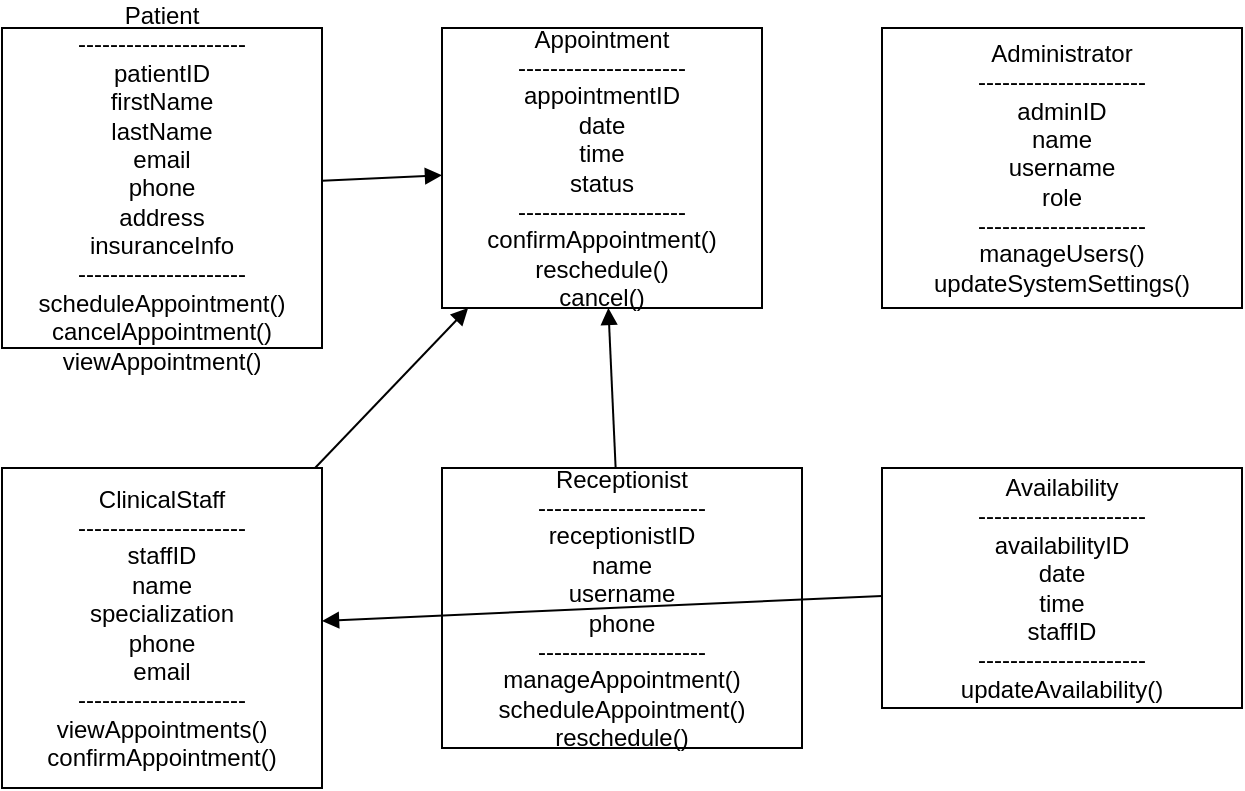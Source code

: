 <mxfile>
  <diagram name="FCS Appointment Scheduling Program" id="class-diagram">
    <mxGraphModel dx="800" dy="600" grid="1" gridSize="10" guides="1">
      <root>
        <mxCell id="0" />
        <mxCell id="1" parent="0" />

        <!-- Patient Class -->
        <mxCell id="Patient" value="Patient&#10;---------------------&#10;patientID&#10;firstName&#10;lastName&#10;email&#10;phone&#10;address&#10;insuranceInfo&#10;---------------------&#10;scheduleAppointment()&#10;cancelAppointment()&#10;viewAppointment()" 
          style="rounded=0;whiteSpace=wrap;html=1;" vertex="1" parent="1">
          <mxGeometry x="20" y="20" width="160" height="160" as="geometry"/>
        </mxCell>

        <!-- Appointment Class -->
        <mxCell id="Appointment" value="Appointment&#10;---------------------&#10;appointmentID&#10;date&#10;time&#10;status&#10;---------------------&#10;confirmAppointment()&#10;reschedule()&#10;cancel()" 
          style="rounded=0;whiteSpace=wrap;html=1;" vertex="1" parent="1">
          <mxGeometry x="240" y="20" width="160" height="140" as="geometry"/>
        </mxCell>

        <!-- ClinicalStaff Class -->
        <mxCell id="ClinicalStaff" value="ClinicalStaff&#10;---------------------&#10;staffID&#10;name&#10;specialization&#10;phone&#10;email&#10;---------------------&#10;viewAppointments()&#10;confirmAppointment()" 
          style="rounded=0;whiteSpace=wrap;html=1;" vertex="1" parent="1">
          <mxGeometry x="20" y="240" width="160" height="160" as="geometry"/>
        </mxCell>

        <!-- Receptionist Class -->
        <mxCell id="Receptionist" value="Receptionist&#10;---------------------&#10;receptionistID&#10;name&#10;username&#10;phone&#10;---------------------&#10;manageAppointment()&#10;scheduleAppointment()&#10;reschedule()" 
          style="rounded=0;whiteSpace=wrap;html=1;" vertex="1" parent="1">
          <mxGeometry x="240" y="240" width="180" height="140" as="geometry"/>
        </mxCell>

        <!-- Administrator Class -->
        <mxCell id="Administrator" value="Administrator&#10;---------------------&#10;adminID&#10;name&#10;username&#10;role&#10;---------------------&#10;manageUsers()&#10;updateSystemSettings()" 
          style="rounded=0;whiteSpace=wrap;html=1;" vertex="1" parent="1">
          <mxGeometry x="460" y="20" width="180" height="140" as="geometry"/>
        </mxCell>

        <!-- Availability Class -->
        <mxCell id="Availability" value="Availability&#10;---------------------&#10;availabilityID&#10;date&#10;time&#10;staffID&#10;---------------------&#10;updateAvailability()" 
          style="rounded=0;whiteSpace=wrap;html=1;" vertex="1" parent="1">
          <mxGeometry x="460" y="240" width="180" height="120" as="geometry"/>
        </mxCell>

        <!-- Relationships -->
        <mxCell id="patient-appointment" style="endArrow=block;html=1;" edge="1" source="Patient" target="Appointment" parent="1">
          <mxGeometry relative="1" as="geometry" />
        </mxCell>

        <mxCell id="staff-appointment" style="endArrow=block;html=1;" edge="1" source="ClinicalStaff" target="Appointment" parent="1">
          <mxGeometry relative="1" as="geometry" />
        </mxCell>

        <mxCell id="receptionist-appointment" style="endArrow=block;html=1;" edge="1" source="Receptionist" target="Appointment" parent="1">
          <mxGeometry relative="1" as="geometry" />
        </mxCell>

        <mxCell id="availability-staff" style="endArrow=block;html=1;" edge="1" source="Availability" target="ClinicalStaff" parent="1">
          <mxGeometry relative="1" as="geometry" />
        </mxCell>

      </root>
    </mxGraphModel>
  </diagram>
</mxfile>
